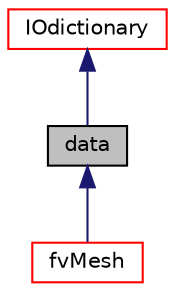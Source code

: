 digraph "data"
{
  bgcolor="transparent";
  edge [fontname="Helvetica",fontsize="10",labelfontname="Helvetica",labelfontsize="10"];
  node [fontname="Helvetica",fontsize="10",shape=record];
  Node1 [label="data",height=0.2,width=0.4,color="black", fillcolor="grey75", style="filled", fontcolor="black"];
  Node2 -> Node1 [dir="back",color="midnightblue",fontsize="10",style="solid",fontname="Helvetica"];
  Node2 [label="IOdictionary",height=0.2,width=0.4,color="red",URL="$a01188.html",tooltip="IOdictionary is derived from dictionary and IOobject to give the dictionary automatic IO functionalit..."];
  Node1 -> Node3 [dir="back",color="midnightblue",fontsize="10",style="solid",fontname="Helvetica"];
  Node3 [label="fvMesh",height=0.2,width=0.4,color="red",URL="$a00885.html",tooltip="Mesh data needed to do the Finite Volume discretisation. "];
}
